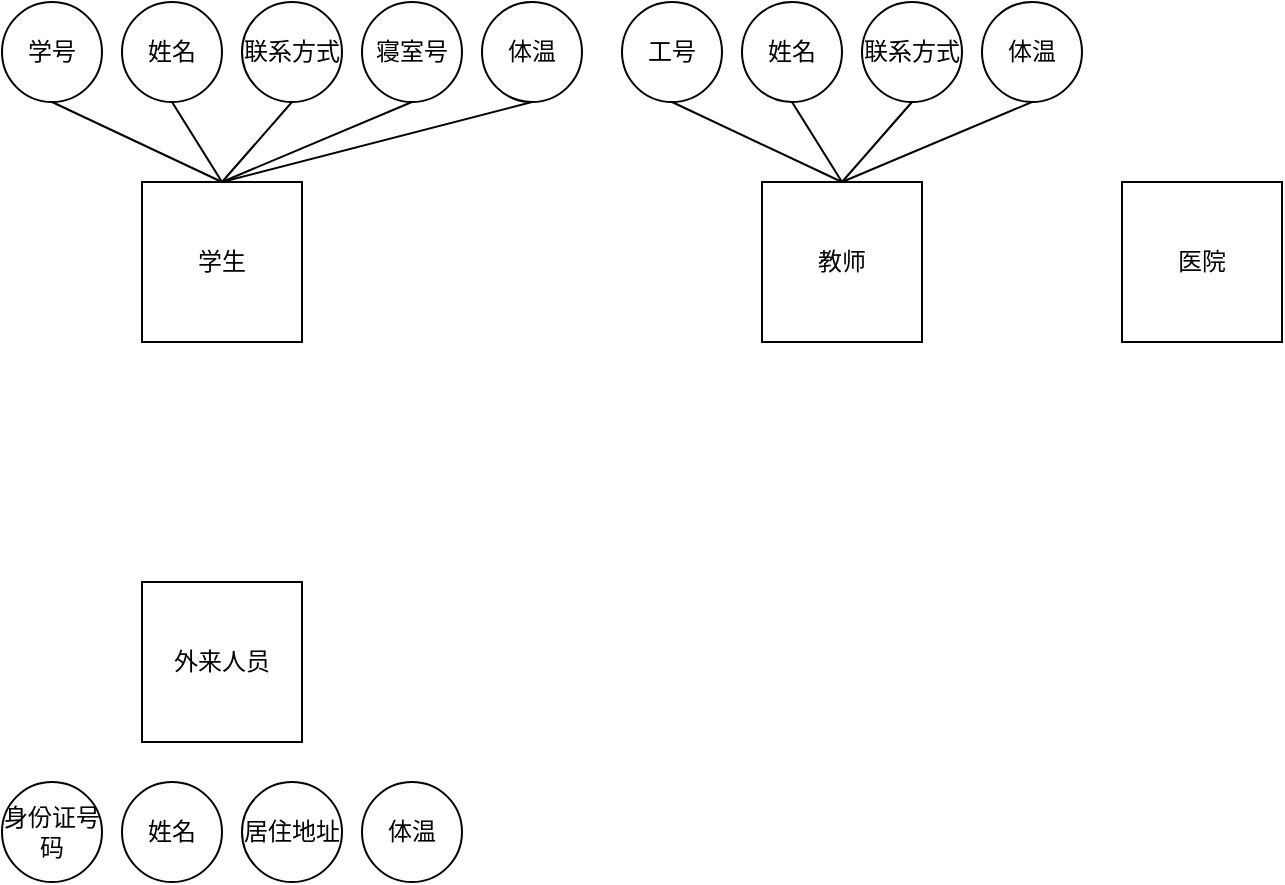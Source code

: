 <mxfile version="13.8.9-1" type="github">
  <diagram id="KCO1H4rR9zwA9Dpc1VqZ" name="第 1 页">
    <mxGraphModel dx="942" dy="521" grid="1" gridSize="10" guides="1" tooltips="1" connect="1" arrows="1" fold="1" page="1" pageScale="1" pageWidth="827" pageHeight="1169" math="0" shadow="0">
      <root>
        <mxCell id="0" />
        <mxCell id="1" parent="0" />
        <mxCell id="b61sdNrOb1ijLtI7mMx8-1" value="学生" style="whiteSpace=wrap;html=1;aspect=fixed;" parent="1" vertex="1">
          <mxGeometry x="80" y="120" width="80" height="80" as="geometry" />
        </mxCell>
        <mxCell id="b61sdNrOb1ijLtI7mMx8-2" value="教师" style="whiteSpace=wrap;html=1;aspect=fixed;" parent="1" vertex="1">
          <mxGeometry x="390" y="120" width="80" height="80" as="geometry" />
        </mxCell>
        <mxCell id="b61sdNrOb1ijLtI7mMx8-3" value="医院" style="whiteSpace=wrap;html=1;aspect=fixed;" parent="1" vertex="1">
          <mxGeometry x="570" y="120" width="80" height="80" as="geometry" />
        </mxCell>
        <mxCell id="b61sdNrOb1ijLtI7mMx8-4" value="外来人员" style="whiteSpace=wrap;html=1;aspect=fixed;" parent="1" vertex="1">
          <mxGeometry x="80" y="320" width="80" height="80" as="geometry" />
        </mxCell>
        <mxCell id="7qtBf7vwf03u_CjeDu0E-7" style="edgeStyle=none;rounded=0;orthogonalLoop=1;jettySize=auto;html=1;exitX=0.5;exitY=1;exitDx=0;exitDy=0;entryX=0.5;entryY=0;entryDx=0;entryDy=0;endArrow=none;endFill=0;" parent="1" source="7qtBf7vwf03u_CjeDu0E-1" target="b61sdNrOb1ijLtI7mMx8-1" edge="1">
          <mxGeometry relative="1" as="geometry" />
        </mxCell>
        <mxCell id="7qtBf7vwf03u_CjeDu0E-1" value="姓名" style="ellipse;whiteSpace=wrap;html=1;aspect=fixed;" parent="1" vertex="1">
          <mxGeometry x="70" y="30" width="50" height="50" as="geometry" />
        </mxCell>
        <mxCell id="7qtBf7vwf03u_CjeDu0E-6" style="rounded=0;orthogonalLoop=1;jettySize=auto;html=1;exitX=0.5;exitY=1;exitDx=0;exitDy=0;entryX=0.5;entryY=0;entryDx=0;entryDy=0;endArrow=none;endFill=0;" parent="1" source="7qtBf7vwf03u_CjeDu0E-2" target="b61sdNrOb1ijLtI7mMx8-1" edge="1">
          <mxGeometry relative="1" as="geometry" />
        </mxCell>
        <mxCell id="7qtBf7vwf03u_CjeDu0E-2" value="学号" style="ellipse;whiteSpace=wrap;html=1;aspect=fixed;" parent="1" vertex="1">
          <mxGeometry x="10" y="30" width="50" height="50" as="geometry" />
        </mxCell>
        <mxCell id="7qtBf7vwf03u_CjeDu0E-8" style="edgeStyle=none;rounded=0;orthogonalLoop=1;jettySize=auto;html=1;exitX=0.5;exitY=1;exitDx=0;exitDy=0;endArrow=none;endFill=0;" parent="1" source="7qtBf7vwf03u_CjeDu0E-3" edge="1">
          <mxGeometry relative="1" as="geometry">
            <mxPoint x="120" y="120" as="targetPoint" />
          </mxGeometry>
        </mxCell>
        <mxCell id="7qtBf7vwf03u_CjeDu0E-3" value="联系方式" style="ellipse;whiteSpace=wrap;html=1;aspect=fixed;" parent="1" vertex="1">
          <mxGeometry x="130" y="30" width="50" height="50" as="geometry" />
        </mxCell>
        <mxCell id="7qtBf7vwf03u_CjeDu0E-9" style="edgeStyle=none;rounded=0;orthogonalLoop=1;jettySize=auto;html=1;exitX=0.5;exitY=1;exitDx=0;exitDy=0;endArrow=none;endFill=0;" parent="1" source="7qtBf7vwf03u_CjeDu0E-4" edge="1">
          <mxGeometry relative="1" as="geometry">
            <mxPoint x="120" y="120" as="targetPoint" />
          </mxGeometry>
        </mxCell>
        <mxCell id="7qtBf7vwf03u_CjeDu0E-4" value="寝室号" style="ellipse;whiteSpace=wrap;html=1;aspect=fixed;" parent="1" vertex="1">
          <mxGeometry x="190" y="30" width="50" height="50" as="geometry" />
        </mxCell>
        <mxCell id="7qtBf7vwf03u_CjeDu0E-10" style="edgeStyle=none;rounded=0;orthogonalLoop=1;jettySize=auto;html=1;exitX=0.5;exitY=1;exitDx=0;exitDy=0;entryX=0.5;entryY=0;entryDx=0;entryDy=0;endArrow=none;endFill=0;" parent="1" source="7qtBf7vwf03u_CjeDu0E-5" target="b61sdNrOb1ijLtI7mMx8-1" edge="1">
          <mxGeometry relative="1" as="geometry" />
        </mxCell>
        <mxCell id="7qtBf7vwf03u_CjeDu0E-5" value="体温" style="ellipse;whiteSpace=wrap;html=1;aspect=fixed;" parent="1" vertex="1">
          <mxGeometry x="250" y="30" width="50" height="50" as="geometry" />
        </mxCell>
        <mxCell id="unYZL8rSU1h0fPBsATKe-5" style="rounded=0;orthogonalLoop=1;jettySize=auto;html=1;exitX=0.5;exitY=1;exitDx=0;exitDy=0;entryX=0.5;entryY=0;entryDx=0;entryDy=0;endArrow=none;endFill=0;" edge="1" parent="1" source="unYZL8rSU1h0fPBsATKe-1" target="b61sdNrOb1ijLtI7mMx8-2">
          <mxGeometry relative="1" as="geometry" />
        </mxCell>
        <mxCell id="unYZL8rSU1h0fPBsATKe-1" value="工号" style="ellipse;whiteSpace=wrap;html=1;aspect=fixed;" vertex="1" parent="1">
          <mxGeometry x="320" y="30" width="50" height="50" as="geometry" />
        </mxCell>
        <mxCell id="unYZL8rSU1h0fPBsATKe-6" style="edgeStyle=none;rounded=0;orthogonalLoop=1;jettySize=auto;html=1;exitX=0.5;exitY=1;exitDx=0;exitDy=0;endArrow=none;endFill=0;" edge="1" parent="1" source="unYZL8rSU1h0fPBsATKe-2">
          <mxGeometry relative="1" as="geometry">
            <mxPoint x="430" y="120" as="targetPoint" />
          </mxGeometry>
        </mxCell>
        <mxCell id="unYZL8rSU1h0fPBsATKe-2" value="姓名" style="ellipse;whiteSpace=wrap;html=1;aspect=fixed;" vertex="1" parent="1">
          <mxGeometry x="380" y="30" width="50" height="50" as="geometry" />
        </mxCell>
        <mxCell id="unYZL8rSU1h0fPBsATKe-7" style="edgeStyle=none;rounded=0;orthogonalLoop=1;jettySize=auto;html=1;exitX=0.5;exitY=1;exitDx=0;exitDy=0;endArrow=none;endFill=0;" edge="1" parent="1" source="unYZL8rSU1h0fPBsATKe-3">
          <mxGeometry relative="1" as="geometry">
            <mxPoint x="430" y="120" as="targetPoint" />
          </mxGeometry>
        </mxCell>
        <mxCell id="unYZL8rSU1h0fPBsATKe-3" value="联系方式" style="ellipse;whiteSpace=wrap;html=1;aspect=fixed;" vertex="1" parent="1">
          <mxGeometry x="440" y="30" width="50" height="50" as="geometry" />
        </mxCell>
        <mxCell id="unYZL8rSU1h0fPBsATKe-8" style="edgeStyle=none;rounded=0;orthogonalLoop=1;jettySize=auto;html=1;exitX=0.5;exitY=1;exitDx=0;exitDy=0;endArrow=none;endFill=0;" edge="1" parent="1" source="unYZL8rSU1h0fPBsATKe-4">
          <mxGeometry relative="1" as="geometry">
            <mxPoint x="430" y="120" as="targetPoint" />
          </mxGeometry>
        </mxCell>
        <mxCell id="unYZL8rSU1h0fPBsATKe-4" value="体温" style="ellipse;whiteSpace=wrap;html=1;aspect=fixed;" vertex="1" parent="1">
          <mxGeometry x="500" y="30" width="50" height="50" as="geometry" />
        </mxCell>
        <mxCell id="unYZL8rSU1h0fPBsATKe-9" value="身份证号码" style="ellipse;whiteSpace=wrap;html=1;aspect=fixed;" vertex="1" parent="1">
          <mxGeometry x="10" y="420" width="50" height="50" as="geometry" />
        </mxCell>
        <mxCell id="unYZL8rSU1h0fPBsATKe-10" value="姓名" style="ellipse;whiteSpace=wrap;html=1;aspect=fixed;" vertex="1" parent="1">
          <mxGeometry x="70" y="420" width="50" height="50" as="geometry" />
        </mxCell>
        <mxCell id="unYZL8rSU1h0fPBsATKe-11" value="居住地址" style="ellipse;whiteSpace=wrap;html=1;aspect=fixed;" vertex="1" parent="1">
          <mxGeometry x="130" y="420" width="50" height="50" as="geometry" />
        </mxCell>
        <mxCell id="unYZL8rSU1h0fPBsATKe-12" value="体温" style="ellipse;whiteSpace=wrap;html=1;aspect=fixed;" vertex="1" parent="1">
          <mxGeometry x="190" y="420" width="50" height="50" as="geometry" />
        </mxCell>
      </root>
    </mxGraphModel>
  </diagram>
</mxfile>
